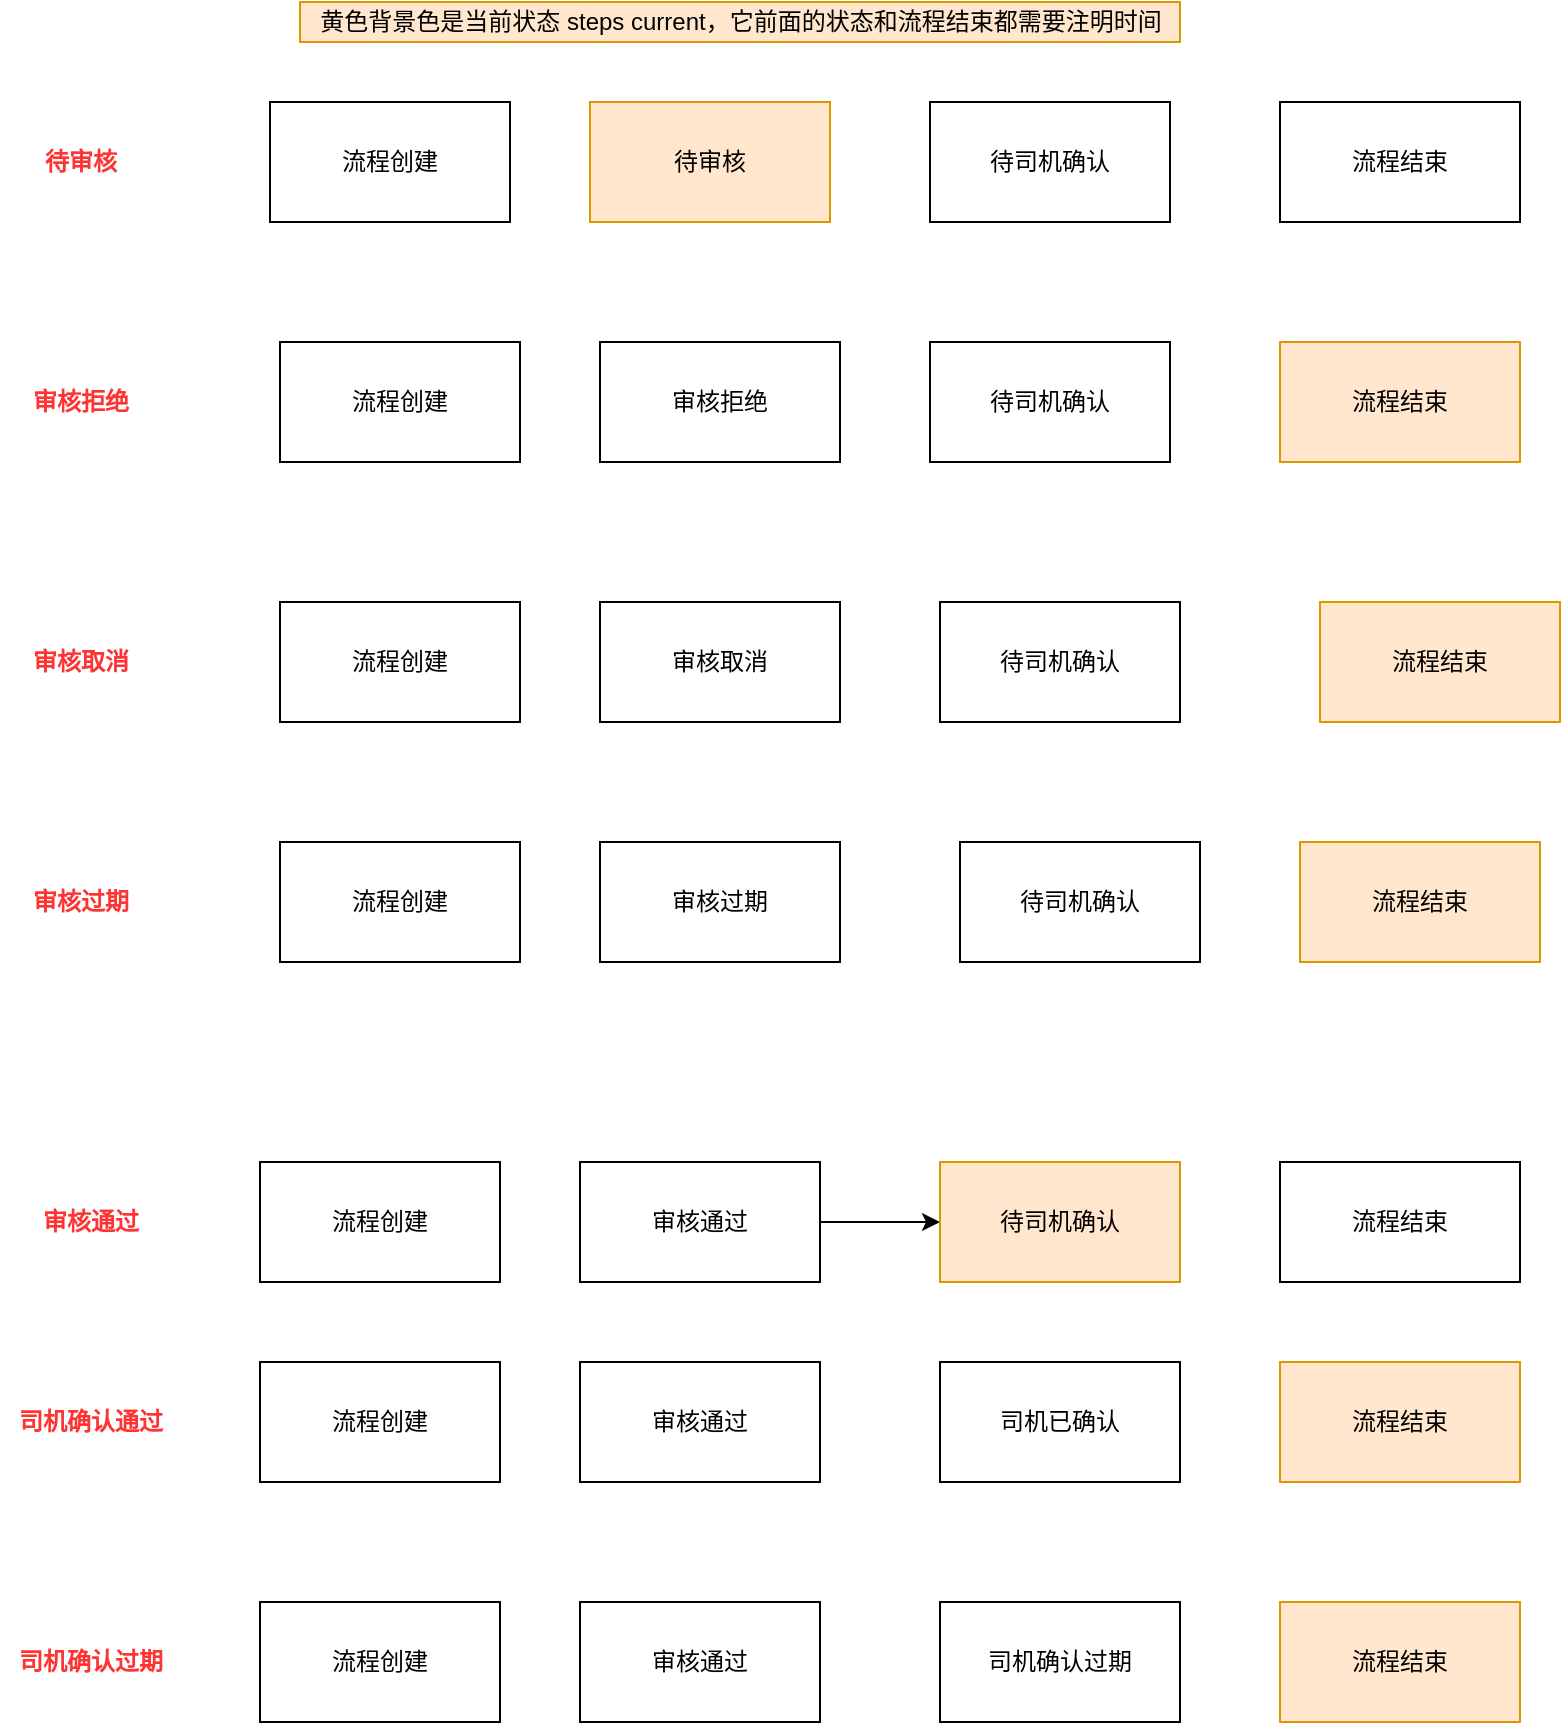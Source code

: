 <mxfile version="15.5.0" type="github">
  <diagram id="hUgW_YDyqy1Qh8bwAnyM" name="Page-1">
    <mxGraphModel dx="1715" dy="1043" grid="1" gridSize="10" guides="1" tooltips="1" connect="1" arrows="1" fold="1" page="1" pageScale="1" pageWidth="850" pageHeight="1100" math="0" shadow="0">
      <root>
        <mxCell id="0" />
        <mxCell id="1" parent="0" />
        <mxCell id="0cehYmTyR-W1oyNYQ-pE-1" value="流程创建" style="rounded=0;whiteSpace=wrap;html=1;" parent="1" vertex="1">
          <mxGeometry x="140" y="190" width="120" height="60" as="geometry" />
        </mxCell>
        <mxCell id="0cehYmTyR-W1oyNYQ-pE-2" value="审核拒绝" style="rounded=0;whiteSpace=wrap;html=1;" parent="1" vertex="1">
          <mxGeometry x="300" y="190" width="120" height="60" as="geometry" />
        </mxCell>
        <mxCell id="0cehYmTyR-W1oyNYQ-pE-6" value="流程结束" style="rounded=0;whiteSpace=wrap;html=1;fillColor=#ffe6cc;strokeColor=#d79b00;" parent="1" vertex="1">
          <mxGeometry x="640" y="190" width="120" height="60" as="geometry" />
        </mxCell>
        <mxCell id="0cehYmTyR-W1oyNYQ-pE-7" value="流程创建" style="rounded=0;whiteSpace=wrap;html=1;" parent="1" vertex="1">
          <mxGeometry x="130" y="600" width="120" height="60" as="geometry" />
        </mxCell>
        <mxCell id="agkWbrtVB9xmB4C2qGAN-3" value="" style="edgeStyle=orthogonalEdgeStyle;rounded=0;orthogonalLoop=1;jettySize=auto;html=1;" edge="1" parent="1" source="0cehYmTyR-W1oyNYQ-pE-8" target="0cehYmTyR-W1oyNYQ-pE-9">
          <mxGeometry relative="1" as="geometry" />
        </mxCell>
        <mxCell id="0cehYmTyR-W1oyNYQ-pE-8" value="审核通过" style="rounded=0;whiteSpace=wrap;html=1;" parent="1" vertex="1">
          <mxGeometry x="290" y="600" width="120" height="60" as="geometry" />
        </mxCell>
        <mxCell id="0cehYmTyR-W1oyNYQ-pE-9" value="待司机确认" style="rounded=0;whiteSpace=wrap;html=1;fillColor=#ffe6cc;strokeColor=#d79b00;" parent="1" vertex="1">
          <mxGeometry x="470" y="600" width="120" height="60" as="geometry" />
        </mxCell>
        <mxCell id="0cehYmTyR-W1oyNYQ-pE-10" value="流程结束" style="rounded=0;whiteSpace=wrap;html=1;" parent="1" vertex="1">
          <mxGeometry x="640" y="600" width="120" height="60" as="geometry" />
        </mxCell>
        <mxCell id="0cehYmTyR-W1oyNYQ-pE-11" value="流程创建" style="rounded=0;whiteSpace=wrap;html=1;" parent="1" vertex="1">
          <mxGeometry x="135" y="70" width="120" height="60" as="geometry" />
        </mxCell>
        <mxCell id="0cehYmTyR-W1oyNYQ-pE-12" value="待审核" style="rounded=0;whiteSpace=wrap;html=1;fillColor=#ffe6cc;strokeColor=#d79b00;" parent="1" vertex="1">
          <mxGeometry x="295" y="70" width="120" height="60" as="geometry" />
        </mxCell>
        <mxCell id="0cehYmTyR-W1oyNYQ-pE-13" value="待司机确认" style="rounded=0;whiteSpace=wrap;html=1;" parent="1" vertex="1">
          <mxGeometry x="465" y="70" width="120" height="60" as="geometry" />
        </mxCell>
        <mxCell id="0cehYmTyR-W1oyNYQ-pE-14" value="流程结束" style="rounded=0;whiteSpace=wrap;html=1;" parent="1" vertex="1">
          <mxGeometry x="640" y="70" width="120" height="60" as="geometry" />
        </mxCell>
        <mxCell id="0cehYmTyR-W1oyNYQ-pE-23" value="待审核" style="text;html=1;resizable=0;autosize=1;align=center;verticalAlign=middle;points=[];fillColor=none;strokeColor=none;rounded=0;fontStyle=1;fontColor=#FF3333;" parent="1" vertex="1">
          <mxGeometry x="15" y="90" width="50" height="20" as="geometry" />
        </mxCell>
        <mxCell id="0cehYmTyR-W1oyNYQ-pE-24" value="审核拒绝" style="text;html=1;resizable=0;autosize=1;align=center;verticalAlign=middle;points=[];fillColor=none;strokeColor=none;rounded=0;fontStyle=1;fontColor=#FF3333;" parent="1" vertex="1">
          <mxGeometry x="10" y="210" width="60" height="20" as="geometry" />
        </mxCell>
        <mxCell id="0cehYmTyR-W1oyNYQ-pE-26" value="审核通过" style="text;html=1;resizable=0;autosize=1;align=center;verticalAlign=middle;points=[];fillColor=none;strokeColor=none;rounded=0;fontStyle=1;fontColor=#FF3333;" parent="1" vertex="1">
          <mxGeometry x="15" y="620" width="60" height="20" as="geometry" />
        </mxCell>
        <mxCell id="0cehYmTyR-W1oyNYQ-pE-28" value="流程创建" style="rounded=0;whiteSpace=wrap;html=1;" parent="1" vertex="1">
          <mxGeometry x="140" y="320" width="120" height="60" as="geometry" />
        </mxCell>
        <mxCell id="0cehYmTyR-W1oyNYQ-pE-29" value="审核取消" style="rounded=0;whiteSpace=wrap;html=1;" parent="1" vertex="1">
          <mxGeometry x="300" y="320" width="120" height="60" as="geometry" />
        </mxCell>
        <mxCell id="0cehYmTyR-W1oyNYQ-pE-30" value="流程结束" style="rounded=0;whiteSpace=wrap;html=1;fillColor=#ffe6cc;strokeColor=#d79b00;" parent="1" vertex="1">
          <mxGeometry x="660" y="320" width="120" height="60" as="geometry" />
        </mxCell>
        <mxCell id="0cehYmTyR-W1oyNYQ-pE-31" value="审核取消" style="text;html=1;resizable=0;autosize=1;align=center;verticalAlign=middle;points=[];fillColor=none;strokeColor=none;rounded=0;fontStyle=1;fontColor=#FF3333;" parent="1" vertex="1">
          <mxGeometry x="10" y="340" width="60" height="20" as="geometry" />
        </mxCell>
        <mxCell id="0cehYmTyR-W1oyNYQ-pE-32" value="流程创建" style="rounded=0;whiteSpace=wrap;html=1;" parent="1" vertex="1">
          <mxGeometry x="140" y="440" width="120" height="60" as="geometry" />
        </mxCell>
        <mxCell id="0cehYmTyR-W1oyNYQ-pE-33" value="审核过期" style="rounded=0;whiteSpace=wrap;html=1;" parent="1" vertex="1">
          <mxGeometry x="300" y="440" width="120" height="60" as="geometry" />
        </mxCell>
        <mxCell id="0cehYmTyR-W1oyNYQ-pE-34" value="流程结束" style="rounded=0;whiteSpace=wrap;html=1;fillColor=#ffe6cc;strokeColor=#d79b00;" parent="1" vertex="1">
          <mxGeometry x="650" y="440" width="120" height="60" as="geometry" />
        </mxCell>
        <mxCell id="0cehYmTyR-W1oyNYQ-pE-35" value="审核过期" style="text;html=1;resizable=0;autosize=1;align=center;verticalAlign=middle;points=[];fillColor=none;strokeColor=none;rounded=0;fontStyle=1;fontColor=#FF3333;" parent="1" vertex="1">
          <mxGeometry x="10" y="460" width="60" height="20" as="geometry" />
        </mxCell>
        <mxCell id="0cehYmTyR-W1oyNYQ-pE-36" value="流程创建" style="rounded=0;whiteSpace=wrap;html=1;" parent="1" vertex="1">
          <mxGeometry x="130" y="820" width="120" height="60" as="geometry" />
        </mxCell>
        <mxCell id="0cehYmTyR-W1oyNYQ-pE-37" value="审核通过" style="rounded=0;whiteSpace=wrap;html=1;" parent="1" vertex="1">
          <mxGeometry x="290" y="820" width="120" height="60" as="geometry" />
        </mxCell>
        <mxCell id="0cehYmTyR-W1oyNYQ-pE-38" value="司机确认过期" style="rounded=0;whiteSpace=wrap;html=1;" parent="1" vertex="1">
          <mxGeometry x="470" y="820" width="120" height="60" as="geometry" />
        </mxCell>
        <mxCell id="0cehYmTyR-W1oyNYQ-pE-39" value="流程结束" style="rounded=0;whiteSpace=wrap;html=1;fillColor=#ffe6cc;strokeColor=#d79b00;" parent="1" vertex="1">
          <mxGeometry x="640" y="820" width="120" height="60" as="geometry" />
        </mxCell>
        <mxCell id="0cehYmTyR-W1oyNYQ-pE-40" value="司机确认过期" style="text;html=1;resizable=0;autosize=1;align=center;verticalAlign=middle;points=[];fillColor=none;strokeColor=none;rounded=0;fontStyle=1;fontColor=#FF3333;" parent="1" vertex="1">
          <mxGeometry y="840" width="90" height="20" as="geometry" />
        </mxCell>
        <mxCell id="0cehYmTyR-W1oyNYQ-pE-41" value="流程创建" style="rounded=0;whiteSpace=wrap;html=1;" parent="1" vertex="1">
          <mxGeometry x="130" y="700" width="120" height="60" as="geometry" />
        </mxCell>
        <mxCell id="0cehYmTyR-W1oyNYQ-pE-42" value="审核通过" style="rounded=0;whiteSpace=wrap;html=1;" parent="1" vertex="1">
          <mxGeometry x="290" y="700" width="120" height="60" as="geometry" />
        </mxCell>
        <mxCell id="0cehYmTyR-W1oyNYQ-pE-43" value="司机已确认" style="rounded=0;whiteSpace=wrap;html=1;" parent="1" vertex="1">
          <mxGeometry x="470" y="700" width="120" height="60" as="geometry" />
        </mxCell>
        <mxCell id="0cehYmTyR-W1oyNYQ-pE-44" value="流程结束" style="rounded=0;whiteSpace=wrap;html=1;fillColor=#ffe6cc;strokeColor=#d79b00;" parent="1" vertex="1">
          <mxGeometry x="640" y="700" width="120" height="60" as="geometry" />
        </mxCell>
        <mxCell id="0cehYmTyR-W1oyNYQ-pE-45" value="司机确认通过" style="text;html=1;resizable=0;autosize=1;align=center;verticalAlign=middle;points=[];fillColor=none;strokeColor=none;rounded=0;fontStyle=1;fontColor=#FF3333;" parent="1" vertex="1">
          <mxGeometry y="720" width="90" height="20" as="geometry" />
        </mxCell>
        <mxCell id="0cehYmTyR-W1oyNYQ-pE-46" value="黄色背景色是当前状态 steps current，它前面的状态和流程结束都需要注明时间" style="text;html=1;resizable=0;autosize=1;align=center;verticalAlign=middle;points=[];fillColor=#ffe6cc;strokeColor=#d79b00;rounded=0;" parent="1" vertex="1">
          <mxGeometry x="150" y="20" width="440" height="20" as="geometry" />
        </mxCell>
        <mxCell id="agkWbrtVB9xmB4C2qGAN-1" value="待司机确认" style="rounded=0;whiteSpace=wrap;html=1;" vertex="1" parent="1">
          <mxGeometry x="465" y="190" width="120" height="60" as="geometry" />
        </mxCell>
        <mxCell id="agkWbrtVB9xmB4C2qGAN-4" value="待司机确认" style="rounded=0;whiteSpace=wrap;html=1;" vertex="1" parent="1">
          <mxGeometry x="470" y="320" width="120" height="60" as="geometry" />
        </mxCell>
        <mxCell id="agkWbrtVB9xmB4C2qGAN-5" value="待司机确认" style="rounded=0;whiteSpace=wrap;html=1;" vertex="1" parent="1">
          <mxGeometry x="480" y="440" width="120" height="60" as="geometry" />
        </mxCell>
      </root>
    </mxGraphModel>
  </diagram>
</mxfile>
